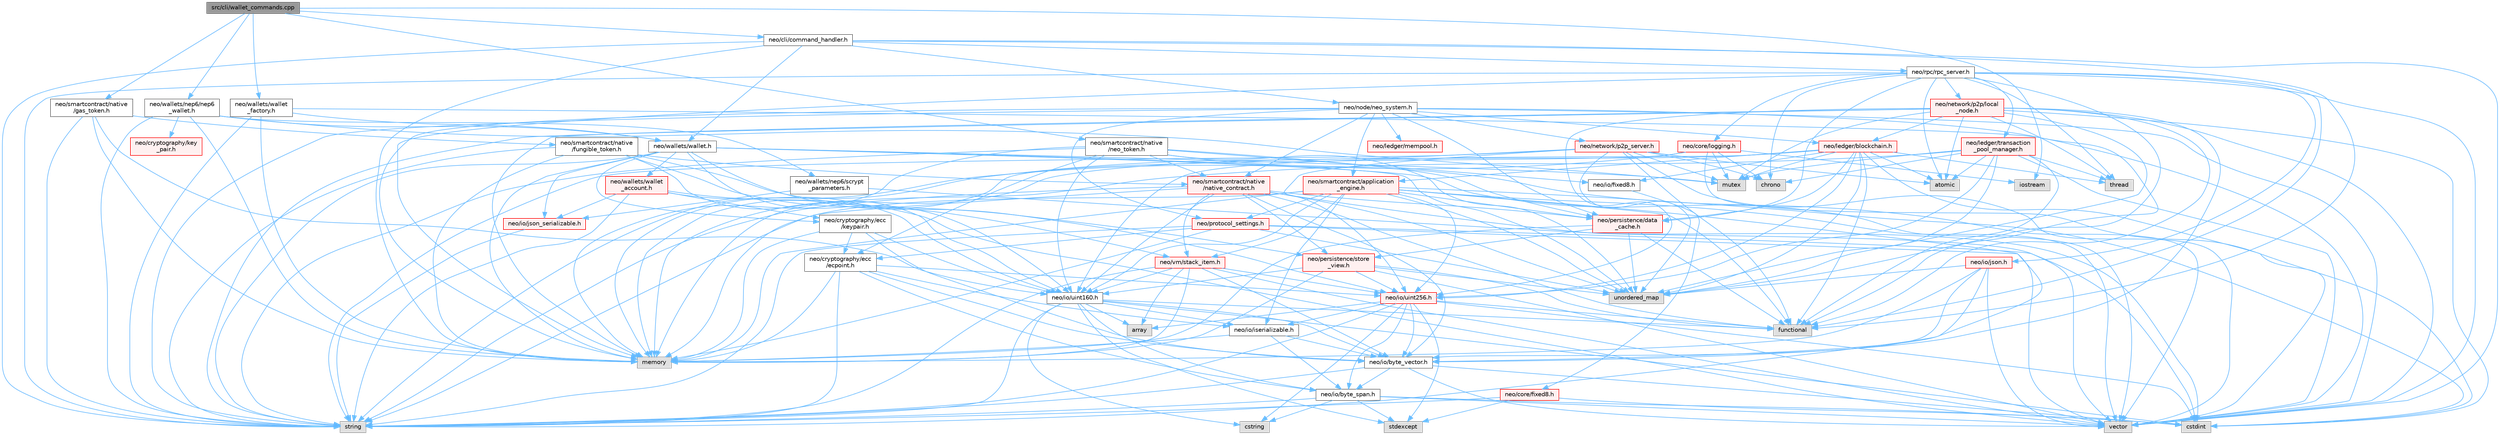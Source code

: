 digraph "src/cli/wallet_commands.cpp"
{
 // LATEX_PDF_SIZE
  bgcolor="transparent";
  edge [fontname=Helvetica,fontsize=10,labelfontname=Helvetica,labelfontsize=10];
  node [fontname=Helvetica,fontsize=10,shape=box,height=0.2,width=0.4];
  Node1 [id="Node000001",label="src/cli/wallet_commands.cpp",height=0.2,width=0.4,color="gray40", fillcolor="grey60", style="filled", fontcolor="black",tooltip=" "];
  Node1 -> Node2 [id="edge1_Node000001_Node000002",color="steelblue1",style="solid",tooltip=" "];
  Node2 [id="Node000002",label="neo/cli/command_handler.h",height=0.2,width=0.4,color="grey40", fillcolor="white", style="filled",URL="$command__handler_8h.html",tooltip=" "];
  Node2 -> Node3 [id="edge2_Node000002_Node000003",color="steelblue1",style="solid",tooltip=" "];
  Node3 [id="Node000003",label="neo/node/neo_system.h",height=0.2,width=0.4,color="grey40", fillcolor="white", style="filled",URL="$node_2neo__system_8h.html",tooltip=" "];
  Node3 -> Node4 [id="edge3_Node000003_Node000004",color="steelblue1",style="solid",tooltip=" "];
  Node4 [id="Node000004",label="neo/ledger/blockchain.h",height=0.2,width=0.4,color="red", fillcolor="#FFF0F0", style="filled",URL="$blockchain_8h.html",tooltip=" "];
  Node4 -> Node22 [id="edge4_Node000004_Node000022",color="steelblue1",style="solid",tooltip=" "];
  Node22 [id="Node000022",label="neo/io/fixed8.h",height=0.2,width=0.4,color="grey40", fillcolor="white", style="filled",URL="$io_2fixed8_8h.html",tooltip=" "];
  Node22 -> Node23 [id="edge5_Node000022_Node000023",color="steelblue1",style="solid",tooltip=" "];
  Node23 [id="Node000023",label="neo/core/fixed8.h",height=0.2,width=0.4,color="red", fillcolor="#FFF0F0", style="filled",URL="$core_2fixed8_8h.html",tooltip=" "];
  Node23 -> Node8 [id="edge6_Node000023_Node000008",color="steelblue1",style="solid",tooltip=" "];
  Node8 [id="Node000008",label="cstdint",height=0.2,width=0.4,color="grey60", fillcolor="#E0E0E0", style="filled",tooltip=" "];
  Node23 -> Node10 [id="edge7_Node000023_Node000010",color="steelblue1",style="solid",tooltip=" "];
  Node10 [id="Node000010",label="stdexcept",height=0.2,width=0.4,color="grey60", fillcolor="#E0E0E0", style="filled",tooltip=" "];
  Node23 -> Node11 [id="edge8_Node000023_Node000011",color="steelblue1",style="solid",tooltip=" "];
  Node11 [id="Node000011",label="string",height=0.2,width=0.4,color="grey60", fillcolor="#E0E0E0", style="filled",tooltip=" "];
  Node4 -> Node15 [id="edge9_Node000004_Node000015",color="steelblue1",style="solid",tooltip=" "];
  Node15 [id="Node000015",label="neo/io/uint160.h",height=0.2,width=0.4,color="grey40", fillcolor="white", style="filled",URL="$uint160_8h.html",tooltip=" "];
  Node15 -> Node7 [id="edge10_Node000015_Node000007",color="steelblue1",style="solid",tooltip=" "];
  Node7 [id="Node000007",label="neo/io/byte_span.h",height=0.2,width=0.4,color="grey40", fillcolor="white", style="filled",URL="$io_2byte__span_8h.html",tooltip=" "];
  Node7 -> Node8 [id="edge11_Node000007_Node000008",color="steelblue1",style="solid",tooltip=" "];
  Node7 -> Node9 [id="edge12_Node000007_Node000009",color="steelblue1",style="solid",tooltip=" "];
  Node9 [id="Node000009",label="cstring",height=0.2,width=0.4,color="grey60", fillcolor="#E0E0E0", style="filled",tooltip=" "];
  Node7 -> Node10 [id="edge13_Node000007_Node000010",color="steelblue1",style="solid",tooltip=" "];
  Node7 -> Node11 [id="edge14_Node000007_Node000011",color="steelblue1",style="solid",tooltip=" "];
  Node7 -> Node12 [id="edge15_Node000007_Node000012",color="steelblue1",style="solid",tooltip=" "];
  Node12 [id="Node000012",label="vector",height=0.2,width=0.4,color="grey60", fillcolor="#E0E0E0", style="filled",tooltip=" "];
  Node15 -> Node13 [id="edge16_Node000015_Node000013",color="steelblue1",style="solid",tooltip=" "];
  Node13 [id="Node000013",label="neo/io/byte_vector.h",height=0.2,width=0.4,color="grey40", fillcolor="white", style="filled",URL="$io_2byte__vector_8h.html",tooltip=" "];
  Node13 -> Node7 [id="edge17_Node000013_Node000007",color="steelblue1",style="solid",tooltip=" "];
  Node13 -> Node8 [id="edge18_Node000013_Node000008",color="steelblue1",style="solid",tooltip=" "];
  Node13 -> Node11 [id="edge19_Node000013_Node000011",color="steelblue1",style="solid",tooltip=" "];
  Node13 -> Node12 [id="edge20_Node000013_Node000012",color="steelblue1",style="solid",tooltip=" "];
  Node15 -> Node6 [id="edge21_Node000015_Node000006",color="steelblue1",style="solid",tooltip=" "];
  Node6 [id="Node000006",label="neo/io/iserializable.h",height=0.2,width=0.4,color="grey40", fillcolor="white", style="filled",URL="$iserializable_8h.html",tooltip=" "];
  Node6 -> Node7 [id="edge22_Node000006_Node000007",color="steelblue1",style="solid",tooltip=" "];
  Node6 -> Node13 [id="edge23_Node000006_Node000013",color="steelblue1",style="solid",tooltip=" "];
  Node6 -> Node14 [id="edge24_Node000006_Node000014",color="steelblue1",style="solid",tooltip=" "];
  Node14 [id="Node000014",label="memory",height=0.2,width=0.4,color="grey60", fillcolor="#E0E0E0", style="filled",tooltip=" "];
  Node15 -> Node16 [id="edge25_Node000015_Node000016",color="steelblue1",style="solid",tooltip=" "];
  Node16 [id="Node000016",label="array",height=0.2,width=0.4,color="grey60", fillcolor="#E0E0E0", style="filled",tooltip=" "];
  Node15 -> Node8 [id="edge26_Node000015_Node000008",color="steelblue1",style="solid",tooltip=" "];
  Node15 -> Node9 [id="edge27_Node000015_Node000009",color="steelblue1",style="solid",tooltip=" "];
  Node15 -> Node17 [id="edge28_Node000015_Node000017",color="steelblue1",style="solid",tooltip=" "];
  Node17 [id="Node000017",label="functional",height=0.2,width=0.4,color="grey60", fillcolor="#E0E0E0", style="filled",tooltip=" "];
  Node15 -> Node10 [id="edge29_Node000015_Node000010",color="steelblue1",style="solid",tooltip=" "];
  Node15 -> Node11 [id="edge30_Node000015_Node000011",color="steelblue1",style="solid",tooltip=" "];
  Node4 -> Node18 [id="edge31_Node000004_Node000018",color="steelblue1",style="solid",tooltip=" "];
  Node18 [id="Node000018",label="neo/io/uint256.h",height=0.2,width=0.4,color="red", fillcolor="#FFF0F0", style="filled",URL="$uint256_8h.html",tooltip=" "];
  Node18 -> Node7 [id="edge32_Node000018_Node000007",color="steelblue1",style="solid",tooltip=" "];
  Node18 -> Node13 [id="edge33_Node000018_Node000013",color="steelblue1",style="solid",tooltip=" "];
  Node18 -> Node6 [id="edge34_Node000018_Node000006",color="steelblue1",style="solid",tooltip=" "];
  Node18 -> Node16 [id="edge35_Node000018_Node000016",color="steelblue1",style="solid",tooltip=" "];
  Node18 -> Node8 [id="edge36_Node000018_Node000008",color="steelblue1",style="solid",tooltip=" "];
  Node18 -> Node9 [id="edge37_Node000018_Node000009",color="steelblue1",style="solid",tooltip=" "];
  Node18 -> Node17 [id="edge38_Node000018_Node000017",color="steelblue1",style="solid",tooltip=" "];
  Node18 -> Node10 [id="edge39_Node000018_Node000010",color="steelblue1",style="solid",tooltip=" "];
  Node18 -> Node11 [id="edge40_Node000018_Node000011",color="steelblue1",style="solid",tooltip=" "];
  Node4 -> Node73 [id="edge41_Node000004_Node000073",color="steelblue1",style="solid",tooltip=" "];
  Node73 [id="Node000073",label="neo/persistence/data\l_cache.h",height=0.2,width=0.4,color="red", fillcolor="#FFF0F0", style="filled",URL="$data__cache_8h.html",tooltip=" "];
  Node73 -> Node84 [id="edge42_Node000073_Node000084",color="steelblue1",style="solid",tooltip=" "];
  Node84 [id="Node000084",label="neo/persistence/store\l_view.h",height=0.2,width=0.4,color="red", fillcolor="#FFF0F0", style="filled",URL="$store__view_8h.html",tooltip=" "];
  Node84 -> Node15 [id="edge43_Node000084_Node000015",color="steelblue1",style="solid",tooltip=" "];
  Node84 -> Node18 [id="edge44_Node000084_Node000018",color="steelblue1",style="solid",tooltip=" "];
  Node84 -> Node17 [id="edge45_Node000084_Node000017",color="steelblue1",style="solid",tooltip=" "];
  Node84 -> Node14 [id="edge46_Node000084_Node000014",color="steelblue1",style="solid",tooltip=" "];
  Node84 -> Node39 [id="edge47_Node000084_Node000039",color="steelblue1",style="solid",tooltip=" "];
  Node39 [id="Node000039",label="unordered_map",height=0.2,width=0.4,color="grey60", fillcolor="#E0E0E0", style="filled",tooltip=" "];
  Node84 -> Node12 [id="edge48_Node000084_Node000012",color="steelblue1",style="solid",tooltip=" "];
  Node73 -> Node17 [id="edge49_Node000073_Node000017",color="steelblue1",style="solid",tooltip=" "];
  Node73 -> Node14 [id="edge50_Node000073_Node000014",color="steelblue1",style="solid",tooltip=" "];
  Node73 -> Node39 [id="edge51_Node000073_Node000039",color="steelblue1",style="solid",tooltip=" "];
  Node4 -> Node90 [id="edge52_Node000004_Node000090",color="steelblue1",style="solid",tooltip=" "];
  Node90 [id="Node000090",label="neo/smartcontract/application\l_engine.h",height=0.2,width=0.4,color="red", fillcolor="#FFF0F0", style="filled",URL="$application__engine_8h.html",tooltip=" "];
  Node90 -> Node13 [id="edge53_Node000090_Node000013",color="steelblue1",style="solid",tooltip=" "];
  Node90 -> Node6 [id="edge54_Node000090_Node000006",color="steelblue1",style="solid",tooltip=" "];
  Node90 -> Node15 [id="edge55_Node000090_Node000015",color="steelblue1",style="solid",tooltip=" "];
  Node90 -> Node18 [id="edge56_Node000090_Node000018",color="steelblue1",style="solid",tooltip=" "];
  Node90 -> Node73 [id="edge57_Node000090_Node000073",color="steelblue1",style="solid",tooltip=" "];
  Node90 -> Node91 [id="edge58_Node000090_Node000091",color="steelblue1",style="solid",tooltip=" "];
  Node91 [id="Node000091",label="neo/protocol_settings.h",height=0.2,width=0.4,color="red", fillcolor="#FFF0F0", style="filled",URL="$protocol__settings_8h.html",tooltip=" "];
  Node91 -> Node58 [id="edge59_Node000091_Node000058",color="steelblue1",style="solid",tooltip=" "];
  Node58 [id="Node000058",label="neo/cryptography/ecc\l/ecpoint.h",height=0.2,width=0.4,color="grey40", fillcolor="white", style="filled",URL="$ecpoint_8h.html",tooltip=" "];
  Node58 -> Node7 [id="edge60_Node000058_Node000007",color="steelblue1",style="solid",tooltip=" "];
  Node58 -> Node13 [id="edge61_Node000058_Node000013",color="steelblue1",style="solid",tooltip=" "];
  Node58 -> Node6 [id="edge62_Node000058_Node000006",color="steelblue1",style="solid",tooltip=" "];
  Node58 -> Node18 [id="edge63_Node000058_Node000018",color="steelblue1",style="solid",tooltip=" "];
  Node58 -> Node14 [id="edge64_Node000058_Node000014",color="steelblue1",style="solid",tooltip=" "];
  Node58 -> Node11 [id="edge65_Node000058_Node000011",color="steelblue1",style="solid",tooltip=" "];
  Node91 -> Node8 [id="edge66_Node000091_Node000008",color="steelblue1",style="solid",tooltip=" "];
  Node91 -> Node14 [id="edge67_Node000091_Node000014",color="steelblue1",style="solid",tooltip=" "];
  Node91 -> Node11 [id="edge68_Node000091_Node000011",color="steelblue1",style="solid",tooltip=" "];
  Node91 -> Node39 [id="edge69_Node000091_Node000039",color="steelblue1",style="solid",tooltip=" "];
  Node91 -> Node12 [id="edge70_Node000091_Node000012",color="steelblue1",style="solid",tooltip=" "];
  Node90 -> Node76 [id="edge71_Node000090_Node000076",color="steelblue1",style="solid",tooltip=" "];
  Node76 [id="Node000076",label="neo/vm/stack_item.h",height=0.2,width=0.4,color="red", fillcolor="#FFF0F0", style="filled",URL="$stack__item_8h.html",tooltip=" "];
  Node76 -> Node13 [id="edge72_Node000076_Node000013",color="steelblue1",style="solid",tooltip=" "];
  Node76 -> Node15 [id="edge73_Node000076_Node000015",color="steelblue1",style="solid",tooltip=" "];
  Node76 -> Node18 [id="edge74_Node000076_Node000018",color="steelblue1",style="solid",tooltip=" "];
  Node76 -> Node16 [id="edge75_Node000076_Node000016",color="steelblue1",style="solid",tooltip=" "];
  Node76 -> Node14 [id="edge76_Node000076_Node000014",color="steelblue1",style="solid",tooltip=" "];
  Node76 -> Node11 [id="edge77_Node000076_Node000011",color="steelblue1",style="solid",tooltip=" "];
  Node76 -> Node12 [id="edge78_Node000076_Node000012",color="steelblue1",style="solid",tooltip=" "];
  Node90 -> Node8 [id="edge79_Node000090_Node000008",color="steelblue1",style="solid",tooltip=" "];
  Node90 -> Node17 [id="edge80_Node000090_Node000017",color="steelblue1",style="solid",tooltip=" "];
  Node90 -> Node14 [id="edge81_Node000090_Node000014",color="steelblue1",style="solid",tooltip=" "];
  Node90 -> Node11 [id="edge82_Node000090_Node000011",color="steelblue1",style="solid",tooltip=" "];
  Node90 -> Node39 [id="edge83_Node000090_Node000039",color="steelblue1",style="solid",tooltip=" "];
  Node90 -> Node12 [id="edge84_Node000090_Node000012",color="steelblue1",style="solid",tooltip=" "];
  Node4 -> Node112 [id="edge85_Node000004_Node000112",color="steelblue1",style="solid",tooltip=" "];
  Node112 [id="Node000112",label="atomic",height=0.2,width=0.4,color="grey60", fillcolor="#E0E0E0", style="filled",tooltip=" "];
  Node4 -> Node17 [id="edge86_Node000004_Node000017",color="steelblue1",style="solid",tooltip=" "];
  Node4 -> Node14 [id="edge87_Node000004_Node000014",color="steelblue1",style="solid",tooltip=" "];
  Node4 -> Node70 [id="edge88_Node000004_Node000070",color="steelblue1",style="solid",tooltip=" "];
  Node70 [id="Node000070",label="mutex",height=0.2,width=0.4,color="grey60", fillcolor="#E0E0E0", style="filled",tooltip=" "];
  Node4 -> Node115 [id="edge89_Node000004_Node000115",color="steelblue1",style="solid",tooltip=" "];
  Node115 [id="Node000115",label="thread",height=0.2,width=0.4,color="grey60", fillcolor="#E0E0E0", style="filled",tooltip=" "];
  Node4 -> Node39 [id="edge90_Node000004_Node000039",color="steelblue1",style="solid",tooltip=" "];
  Node4 -> Node12 [id="edge91_Node000004_Node000012",color="steelblue1",style="solid",tooltip=" "];
  Node3 -> Node116 [id="edge92_Node000003_Node000116",color="steelblue1",style="solid",tooltip=" "];
  Node116 [id="Node000116",label="neo/ledger/mempool.h",height=0.2,width=0.4,color="red", fillcolor="#FFF0F0", style="filled",URL="$mempool_8h.html",tooltip=" "];
  Node3 -> Node120 [id="edge93_Node000003_Node000120",color="steelblue1",style="solid",tooltip=" "];
  Node120 [id="Node000120",label="neo/network/p2p_server.h",height=0.2,width=0.4,color="red", fillcolor="#FFF0F0", style="filled",URL="$p2p__server_8h.html",tooltip=" "];
  Node120 -> Node18 [id="edge94_Node000120_Node000018",color="steelblue1",style="solid",tooltip=" "];
  Node120 -> Node112 [id="edge95_Node000120_Node000112",color="steelblue1",style="solid",tooltip=" "];
  Node120 -> Node68 [id="edge96_Node000120_Node000068",color="steelblue1",style="solid",tooltip=" "];
  Node68 [id="Node000068",label="chrono",height=0.2,width=0.4,color="grey60", fillcolor="#E0E0E0", style="filled",tooltip=" "];
  Node120 -> Node17 [id="edge97_Node000120_Node000017",color="steelblue1",style="solid",tooltip=" "];
  Node120 -> Node14 [id="edge98_Node000120_Node000014",color="steelblue1",style="solid",tooltip=" "];
  Node120 -> Node70 [id="edge99_Node000120_Node000070",color="steelblue1",style="solid",tooltip=" "];
  Node120 -> Node11 [id="edge100_Node000120_Node000011",color="steelblue1",style="solid",tooltip=" "];
  Node120 -> Node39 [id="edge101_Node000120_Node000039",color="steelblue1",style="solid",tooltip=" "];
  Node120 -> Node12 [id="edge102_Node000120_Node000012",color="steelblue1",style="solid",tooltip=" "];
  Node3 -> Node73 [id="edge103_Node000003_Node000073",color="steelblue1",style="solid",tooltip=" "];
  Node3 -> Node91 [id="edge104_Node000003_Node000091",color="steelblue1",style="solid",tooltip=" "];
  Node3 -> Node90 [id="edge105_Node000003_Node000090",color="steelblue1",style="solid",tooltip=" "];
  Node3 -> Node139 [id="edge106_Node000003_Node000139",color="steelblue1",style="solid",tooltip=" "];
  Node139 [id="Node000139",label="neo/smartcontract/native\l/native_contract.h",height=0.2,width=0.4,color="red", fillcolor="#FFF0F0", style="filled",URL="$native_2native__contract_8h.html",tooltip=" "];
  Node139 -> Node13 [id="edge107_Node000139_Node000013",color="steelblue1",style="solid",tooltip=" "];
  Node139 -> Node15 [id="edge108_Node000139_Node000015",color="steelblue1",style="solid",tooltip=" "];
  Node139 -> Node73 [id="edge109_Node000139_Node000073",color="steelblue1",style="solid",tooltip=" "];
  Node139 -> Node84 [id="edge110_Node000139_Node000084",color="steelblue1",style="solid",tooltip=" "];
  Node139 -> Node76 [id="edge111_Node000139_Node000076",color="steelblue1",style="solid",tooltip=" "];
  Node139 -> Node17 [id="edge112_Node000139_Node000017",color="steelblue1",style="solid",tooltip=" "];
  Node139 -> Node14 [id="edge113_Node000139_Node000014",color="steelblue1",style="solid",tooltip=" "];
  Node139 -> Node11 [id="edge114_Node000139_Node000011",color="steelblue1",style="solid",tooltip=" "];
  Node139 -> Node39 [id="edge115_Node000139_Node000039",color="steelblue1",style="solid",tooltip=" "];
  Node139 -> Node12 [id="edge116_Node000139_Node000012",color="steelblue1",style="solid",tooltip=" "];
  Node3 -> Node17 [id="edge117_Node000003_Node000017",color="steelblue1",style="solid",tooltip=" "];
  Node3 -> Node14 [id="edge118_Node000003_Node000014",color="steelblue1",style="solid",tooltip=" "];
  Node3 -> Node11 [id="edge119_Node000003_Node000011",color="steelblue1",style="solid",tooltip=" "];
  Node3 -> Node12 [id="edge120_Node000003_Node000012",color="steelblue1",style="solid",tooltip=" "];
  Node2 -> Node140 [id="edge121_Node000002_Node000140",color="steelblue1",style="solid",tooltip=" "];
  Node140 [id="Node000140",label="neo/rpc/rpc_server.h",height=0.2,width=0.4,color="grey40", fillcolor="white", style="filled",URL="$rpc__server_8h.html",tooltip=" "];
  Node140 -> Node141 [id="edge122_Node000140_Node000141",color="steelblue1",style="solid",tooltip=" "];
  Node141 [id="Node000141",label="neo/core/logging.h",height=0.2,width=0.4,color="red", fillcolor="#FFF0F0", style="filled",URL="$core_2logging_8h.html",tooltip=" "];
  Node141 -> Node68 [id="edge123_Node000141_Node000068",color="steelblue1",style="solid",tooltip=" "];
  Node141 -> Node8 [id="edge124_Node000141_Node000008",color="steelblue1",style="solid",tooltip=" "];
  Node141 -> Node14 [id="edge125_Node000141_Node000014",color="steelblue1",style="solid",tooltip=" "];
  Node141 -> Node11 [id="edge126_Node000141_Node000011",color="steelblue1",style="solid",tooltip=" "];
  Node141 -> Node142 [id="edge127_Node000141_Node000142",color="steelblue1",style="solid",tooltip=" "];
  Node142 [id="Node000142",label="iostream",height=0.2,width=0.4,color="grey60", fillcolor="#E0E0E0", style="filled",tooltip=" "];
  Node141 -> Node70 [id="edge128_Node000141_Node000070",color="steelblue1",style="solid",tooltip=" "];
  Node140 -> Node143 [id="edge129_Node000140_Node000143",color="steelblue1",style="solid",tooltip=" "];
  Node143 [id="Node000143",label="neo/io/json.h",height=0.2,width=0.4,color="red", fillcolor="#FFF0F0", style="filled",URL="$io_2json_8h.html",tooltip=" "];
  Node143 -> Node13 [id="edge130_Node000143_Node000013",color="steelblue1",style="solid",tooltip=" "];
  Node143 -> Node14 [id="edge131_Node000143_Node000014",color="steelblue1",style="solid",tooltip=" "];
  Node143 -> Node11 [id="edge132_Node000143_Node000011",color="steelblue1",style="solid",tooltip=" "];
  Node143 -> Node39 [id="edge133_Node000143_Node000039",color="steelblue1",style="solid",tooltip=" "];
  Node143 -> Node12 [id="edge134_Node000143_Node000012",color="steelblue1",style="solid",tooltip=" "];
  Node140 -> Node144 [id="edge135_Node000140_Node000144",color="steelblue1",style="solid",tooltip=" "];
  Node144 [id="Node000144",label="neo/ledger/transaction\l_pool_manager.h",height=0.2,width=0.4,color="red", fillcolor="#FFF0F0", style="filled",URL="$transaction__pool__manager_8h.html",tooltip=" "];
  Node144 -> Node18 [id="edge136_Node000144_Node000018",color="steelblue1",style="solid",tooltip=" "];
  Node144 -> Node112 [id="edge137_Node000144_Node000112",color="steelblue1",style="solid",tooltip=" "];
  Node144 -> Node68 [id="edge138_Node000144_Node000068",color="steelblue1",style="solid",tooltip=" "];
  Node144 -> Node17 [id="edge139_Node000144_Node000017",color="steelblue1",style="solid",tooltip=" "];
  Node144 -> Node14 [id="edge140_Node000144_Node000014",color="steelblue1",style="solid",tooltip=" "];
  Node144 -> Node70 [id="edge141_Node000144_Node000070",color="steelblue1",style="solid",tooltip=" "];
  Node144 -> Node115 [id="edge142_Node000144_Node000115",color="steelblue1",style="solid",tooltip=" "];
  Node144 -> Node39 [id="edge143_Node000144_Node000039",color="steelblue1",style="solid",tooltip=" "];
  Node144 -> Node12 [id="edge144_Node000144_Node000012",color="steelblue1",style="solid",tooltip=" "];
  Node140 -> Node145 [id="edge145_Node000140_Node000145",color="steelblue1",style="solid",tooltip=" "];
  Node145 [id="Node000145",label="neo/network/p2p/local\l_node.h",height=0.2,width=0.4,color="red", fillcolor="#FFF0F0", style="filled",URL="$local__node_8h.html",tooltip=" "];
  Node145 -> Node13 [id="edge146_Node000145_Node000013",color="steelblue1",style="solid",tooltip=" "];
  Node145 -> Node18 [id="edge147_Node000145_Node000018",color="steelblue1",style="solid",tooltip=" "];
  Node145 -> Node4 [id="edge148_Node000145_Node000004",color="steelblue1",style="solid",tooltip=" "];
  Node145 -> Node112 [id="edge149_Node000145_Node000112",color="steelblue1",style="solid",tooltip=" "];
  Node145 -> Node8 [id="edge150_Node000145_Node000008",color="steelblue1",style="solid",tooltip=" "];
  Node145 -> Node17 [id="edge151_Node000145_Node000017",color="steelblue1",style="solid",tooltip=" "];
  Node145 -> Node14 [id="edge152_Node000145_Node000014",color="steelblue1",style="solid",tooltip=" "];
  Node145 -> Node70 [id="edge153_Node000145_Node000070",color="steelblue1",style="solid",tooltip=" "];
  Node145 -> Node11 [id="edge154_Node000145_Node000011",color="steelblue1",style="solid",tooltip=" "];
  Node145 -> Node115 [id="edge155_Node000145_Node000115",color="steelblue1",style="solid",tooltip=" "];
  Node145 -> Node39 [id="edge156_Node000145_Node000039",color="steelblue1",style="solid",tooltip=" "];
  Node145 -> Node12 [id="edge157_Node000145_Node000012",color="steelblue1",style="solid",tooltip=" "];
  Node140 -> Node73 [id="edge158_Node000140_Node000073",color="steelblue1",style="solid",tooltip=" "];
  Node140 -> Node112 [id="edge159_Node000140_Node000112",color="steelblue1",style="solid",tooltip=" "];
  Node140 -> Node68 [id="edge160_Node000140_Node000068",color="steelblue1",style="solid",tooltip=" "];
  Node140 -> Node17 [id="edge161_Node000140_Node000017",color="steelblue1",style="solid",tooltip=" "];
  Node140 -> Node14 [id="edge162_Node000140_Node000014",color="steelblue1",style="solid",tooltip=" "];
  Node140 -> Node11 [id="edge163_Node000140_Node000011",color="steelblue1",style="solid",tooltip=" "];
  Node140 -> Node115 [id="edge164_Node000140_Node000115",color="steelblue1",style="solid",tooltip=" "];
  Node140 -> Node39 [id="edge165_Node000140_Node000039",color="steelblue1",style="solid",tooltip=" "];
  Node140 -> Node12 [id="edge166_Node000140_Node000012",color="steelblue1",style="solid",tooltip=" "];
  Node2 -> Node174 [id="edge167_Node000002_Node000174",color="steelblue1",style="solid",tooltip=" "];
  Node174 [id="Node000174",label="neo/wallets/wallet.h",height=0.2,width=0.4,color="grey40", fillcolor="white", style="filled",URL="$wallet_8h.html",tooltip=" "];
  Node174 -> Node175 [id="edge168_Node000174_Node000175",color="steelblue1",style="solid",tooltip=" "];
  Node175 [id="Node000175",label="neo/cryptography/ecc\l/keypair.h",height=0.2,width=0.4,color="grey40", fillcolor="white", style="filled",URL="$keypair_8h.html",tooltip=" "];
  Node175 -> Node58 [id="edge169_Node000175_Node000058",color="steelblue1",style="solid",tooltip=" "];
  Node175 -> Node13 [id="edge170_Node000175_Node000013",color="steelblue1",style="solid",tooltip=" "];
  Node175 -> Node15 [id="edge171_Node000175_Node000015",color="steelblue1",style="solid",tooltip=" "];
  Node175 -> Node14 [id="edge172_Node000175_Node000014",color="steelblue1",style="solid",tooltip=" "];
  Node174 -> Node176 [id="edge173_Node000174_Node000176",color="steelblue1",style="solid",tooltip=" "];
  Node176 [id="Node000176",label="neo/io/json_serializable.h",height=0.2,width=0.4,color="red", fillcolor="#FFF0F0", style="filled",URL="$json__serializable_8h.html",tooltip=" "];
  Node176 -> Node11 [id="edge174_Node000176_Node000011",color="steelblue1",style="solid",tooltip=" "];
  Node174 -> Node15 [id="edge175_Node000174_Node000015",color="steelblue1",style="solid",tooltip=" "];
  Node174 -> Node18 [id="edge176_Node000174_Node000018",color="steelblue1",style="solid",tooltip=" "];
  Node174 -> Node177 [id="edge177_Node000174_Node000177",color="steelblue1",style="solid",tooltip=" "];
  Node177 [id="Node000177",label="neo/wallets/wallet\l_account.h",height=0.2,width=0.4,color="red", fillcolor="#FFF0F0", style="filled",URL="$wallet__account_8h.html",tooltip=" "];
  Node177 -> Node175 [id="edge178_Node000177_Node000175",color="steelblue1",style="solid",tooltip=" "];
  Node177 -> Node176 [id="edge179_Node000177_Node000176",color="steelblue1",style="solid",tooltip=" "];
  Node177 -> Node15 [id="edge180_Node000177_Node000015",color="steelblue1",style="solid",tooltip=" "];
  Node177 -> Node11 [id="edge181_Node000177_Node000011",color="steelblue1",style="solid",tooltip=" "];
  Node177 -> Node12 [id="edge182_Node000177_Node000012",color="steelblue1",style="solid",tooltip=" "];
  Node174 -> Node14 [id="edge183_Node000174_Node000014",color="steelblue1",style="solid",tooltip=" "];
  Node174 -> Node70 [id="edge184_Node000174_Node000070",color="steelblue1",style="solid",tooltip=" "];
  Node174 -> Node11 [id="edge185_Node000174_Node000011",color="steelblue1",style="solid",tooltip=" "];
  Node174 -> Node39 [id="edge186_Node000174_Node000039",color="steelblue1",style="solid",tooltip=" "];
  Node174 -> Node12 [id="edge187_Node000174_Node000012",color="steelblue1",style="solid",tooltip=" "];
  Node2 -> Node17 [id="edge188_Node000002_Node000017",color="steelblue1",style="solid",tooltip=" "];
  Node2 -> Node14 [id="edge189_Node000002_Node000014",color="steelblue1",style="solid",tooltip=" "];
  Node2 -> Node11 [id="edge190_Node000002_Node000011",color="steelblue1",style="solid",tooltip=" "];
  Node2 -> Node12 [id="edge191_Node000002_Node000012",color="steelblue1",style="solid",tooltip=" "];
  Node1 -> Node178 [id="edge192_Node000001_Node000178",color="steelblue1",style="solid",tooltip=" "];
  Node178 [id="Node000178",label="neo/smartcontract/native\l/gas_token.h",height=0.2,width=0.4,color="grey40", fillcolor="white", style="filled",URL="$gas__token_8h.html",tooltip=" "];
  Node178 -> Node15 [id="edge193_Node000178_Node000015",color="steelblue1",style="solid",tooltip=" "];
  Node178 -> Node179 [id="edge194_Node000178_Node000179",color="steelblue1",style="solid",tooltip=" "];
  Node179 [id="Node000179",label="neo/smartcontract/native\l/fungible_token.h",height=0.2,width=0.4,color="grey40", fillcolor="white", style="filled",URL="$fungible__token_8h.html",tooltip=" "];
  Node179 -> Node15 [id="edge195_Node000179_Node000015",color="steelblue1",style="solid",tooltip=" "];
  Node179 -> Node84 [id="edge196_Node000179_Node000084",color="steelblue1",style="solid",tooltip=" "];
  Node179 -> Node139 [id="edge197_Node000179_Node000139",color="steelblue1",style="solid",tooltip=" "];
  Node179 -> Node76 [id="edge198_Node000179_Node000076",color="steelblue1",style="solid",tooltip=" "];
  Node179 -> Node14 [id="edge199_Node000179_Node000014",color="steelblue1",style="solid",tooltip=" "];
  Node179 -> Node11 [id="edge200_Node000179_Node000011",color="steelblue1",style="solid",tooltip=" "];
  Node178 -> Node14 [id="edge201_Node000178_Node000014",color="steelblue1",style="solid",tooltip=" "];
  Node178 -> Node11 [id="edge202_Node000178_Node000011",color="steelblue1",style="solid",tooltip=" "];
  Node1 -> Node180 [id="edge203_Node000001_Node000180",color="steelblue1",style="solid",tooltip=" "];
  Node180 [id="Node000180",label="neo/smartcontract/native\l/neo_token.h",height=0.2,width=0.4,color="grey40", fillcolor="white", style="filled",URL="$neo__token_8h.html",tooltip=" "];
  Node180 -> Node58 [id="edge204_Node000180_Node000058",color="steelblue1",style="solid",tooltip=" "];
  Node180 -> Node22 [id="edge205_Node000180_Node000022",color="steelblue1",style="solid",tooltip=" "];
  Node180 -> Node15 [id="edge206_Node000180_Node000015",color="steelblue1",style="solid",tooltip=" "];
  Node180 -> Node73 [id="edge207_Node000180_Node000073",color="steelblue1",style="solid",tooltip=" "];
  Node180 -> Node139 [id="edge208_Node000180_Node000139",color="steelblue1",style="solid",tooltip=" "];
  Node180 -> Node14 [id="edge209_Node000180_Node000014",color="steelblue1",style="solid",tooltip=" "];
  Node180 -> Node11 [id="edge210_Node000180_Node000011",color="steelblue1",style="solid",tooltip=" "];
  Node180 -> Node39 [id="edge211_Node000180_Node000039",color="steelblue1",style="solid",tooltip=" "];
  Node180 -> Node12 [id="edge212_Node000180_Node000012",color="steelblue1",style="solid",tooltip=" "];
  Node1 -> Node181 [id="edge213_Node000001_Node000181",color="steelblue1",style="solid",tooltip=" "];
  Node181 [id="Node000181",label="neo/wallets/nep6/nep6\l_wallet.h",height=0.2,width=0.4,color="grey40", fillcolor="white", style="filled",URL="$nep6__wallet_8h.html",tooltip=" "];
  Node181 -> Node182 [id="edge214_Node000181_Node000182",color="steelblue1",style="solid",tooltip=" "];
  Node182 [id="Node000182",label="neo/cryptography/key\l_pair.h",height=0.2,width=0.4,color="red", fillcolor="#FFF0F0", style="filled",URL="$cryptography_2key__pair_8h.html",tooltip=" "];
  Node181 -> Node184 [id="edge215_Node000181_Node000184",color="steelblue1",style="solid",tooltip=" "];
  Node184 [id="Node000184",label="neo/wallets/nep6/scrypt\l_parameters.h",height=0.2,width=0.4,color="grey40", fillcolor="white", style="filled",URL="$scrypt__parameters_8h.html",tooltip=" "];
  Node184 -> Node176 [id="edge216_Node000184_Node000176",color="steelblue1",style="solid",tooltip=" "];
  Node184 -> Node8 [id="edge217_Node000184_Node000008",color="steelblue1",style="solid",tooltip=" "];
  Node181 -> Node174 [id="edge218_Node000181_Node000174",color="steelblue1",style="solid",tooltip=" "];
  Node181 -> Node14 [id="edge219_Node000181_Node000014",color="steelblue1",style="solid",tooltip=" "];
  Node181 -> Node70 [id="edge220_Node000181_Node000070",color="steelblue1",style="solid",tooltip=" "];
  Node181 -> Node11 [id="edge221_Node000181_Node000011",color="steelblue1",style="solid",tooltip=" "];
  Node1 -> Node185 [id="edge222_Node000001_Node000185",color="steelblue1",style="solid",tooltip=" "];
  Node185 [id="Node000185",label="neo/wallets/wallet\l_factory.h",height=0.2,width=0.4,color="grey40", fillcolor="white", style="filled",URL="$wallet__factory_8h.html",tooltip=" "];
  Node185 -> Node174 [id="edge223_Node000185_Node000174",color="steelblue1",style="solid",tooltip=" "];
  Node185 -> Node14 [id="edge224_Node000185_Node000014",color="steelblue1",style="solid",tooltip=" "];
  Node185 -> Node11 [id="edge225_Node000185_Node000011",color="steelblue1",style="solid",tooltip=" "];
  Node185 -> Node12 [id="edge226_Node000185_Node000012",color="steelblue1",style="solid",tooltip=" "];
  Node1 -> Node142 [id="edge227_Node000001_Node000142",color="steelblue1",style="solid",tooltip=" "];
}

